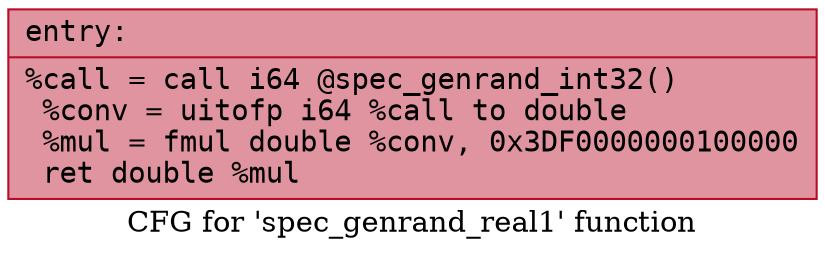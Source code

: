 digraph "CFG for 'spec_genrand_real1' function" {
	label="CFG for 'spec_genrand_real1' function";

	Node0x5614a63e8cf0 [shape=record,color="#b70d28ff", style=filled, fillcolor="#b70d2870" fontname="Courier",label="{entry:\l|  %call = call i64 @spec_genrand_int32()\l  %conv = uitofp i64 %call to double\l  %mul = fmul double %conv, 0x3DF0000000100000\l  ret double %mul\l}"];
}
